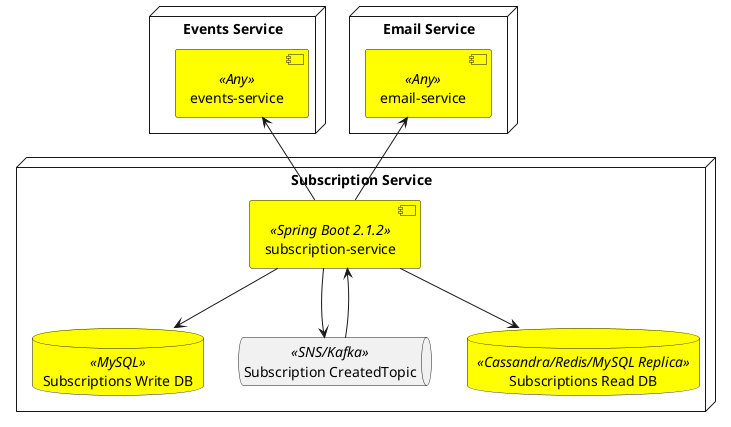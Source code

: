 @startuml

node "Subscription Service" {
    component "subscription-service" <<Spring Boot 2.1.2>> as subscriptionService #Yellow
    database "Subscriptions Write DB" <<MySQL>> as writeDatabase #Yellow
    queue "Subscription CreatedTopic" <<SNS/Kafka>> as SubscriptionCreatedTopic
    database "Subscriptions Read DB" <<Cassandra/Redis/MySQL Replica>> as readDatabase #Yellow
}


node "Events Service" {
    component "events-service" <<Any>> as eventsService #Yellow
}

node "Email Service" {
    component "email-service" <<Any>> as emailService #Yellow
}

subscriptionService --> writeDatabase
subscriptionService -up-> eventsService
subscriptionService -up-> emailService
subscriptionService --> SubscriptionCreatedTopic
SubscriptionCreatedTopic --> subscriptionService
subscriptionService --> readDatabase

@enduml
